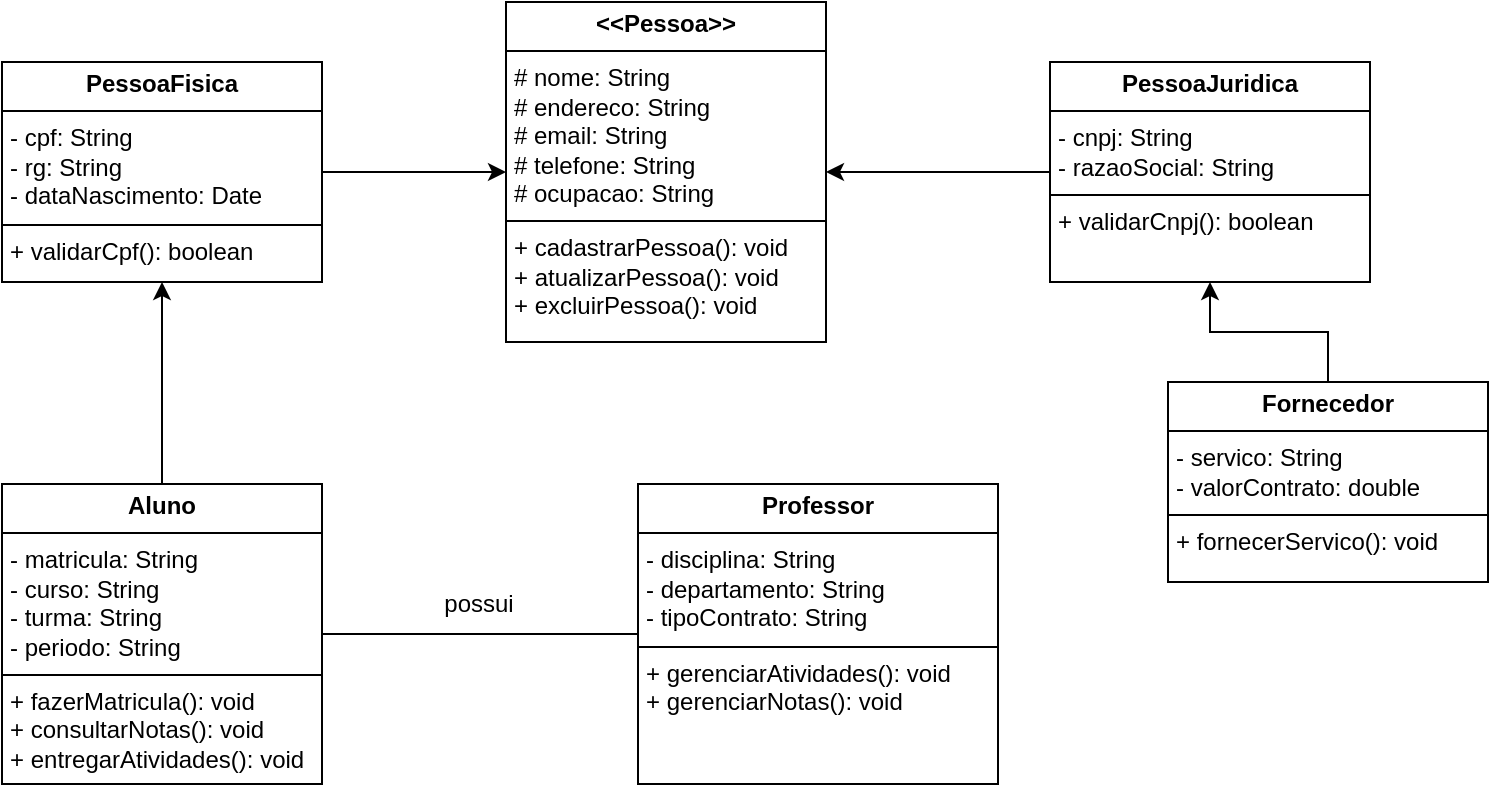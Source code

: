 <mxfile version="24.7.12">
  <diagram id="qTVl63n3sv3pVEufDqPf" name="Página-2">
    <mxGraphModel dx="1459" dy="605" grid="0" gridSize="10" guides="1" tooltips="1" connect="1" arrows="1" fold="1" page="0" pageScale="1" pageWidth="850" pageHeight="1100" math="0" shadow="0">
      <root>
        <mxCell id="0" />
        <mxCell id="1" parent="0" />
        <mxCell id="54YzFjgiFt7N01SMOoel-1" value="&lt;p style=&quot;margin:0px;margin-top:4px;text-align:center;&quot;&gt;&lt;b&gt;&amp;lt;&amp;lt;Pessoa&amp;gt;&amp;gt;&lt;/b&gt;&lt;/p&gt;&lt;hr size=&quot;1&quot; style=&quot;border-style:solid;&quot;&gt;&lt;p style=&quot;margin:0px;margin-left:4px;&quot;&gt;&lt;span style=&quot;background-color: initial;&quot;&gt;# nome: String&lt;/span&gt;&lt;br&gt;&lt;/p&gt;&lt;p style=&quot;margin:0px;margin-left:4px;&quot;&gt;# endereco: String&lt;/p&gt;&lt;p style=&quot;margin:0px;margin-left:4px;&quot;&gt;# email: String&lt;/p&gt;&lt;p style=&quot;margin:0px;margin-left:4px;&quot;&gt;# telefone: String&lt;/p&gt;&lt;p style=&quot;margin:0px;margin-left:4px;&quot;&gt;# ocupacao: String&lt;/p&gt;&lt;hr size=&quot;1&quot; style=&quot;border-style:solid;&quot;&gt;&lt;p style=&quot;margin:0px;margin-left:4px;&quot;&gt;+ cadastrarPessoa(): void&lt;/p&gt;&lt;p style=&quot;margin:0px;margin-left:4px;&quot;&gt;+ atualizarPessoa(): void&lt;/p&gt;&lt;p style=&quot;margin:0px;margin-left:4px;&quot;&gt;+ excluirPessoa(): void&lt;/p&gt;" style="verticalAlign=top;align=left;overflow=fill;html=1;whiteSpace=wrap;labelBackgroundColor=none;rounded=0;" parent="1" vertex="1">
          <mxGeometry x="200" y="30" width="160" height="170" as="geometry" />
        </mxCell>
        <mxCell id="nqDzokpC5pCwx3-CPMVV-11" style="edgeStyle=orthogonalEdgeStyle;rounded=0;orthogonalLoop=1;jettySize=auto;html=1;exitX=1;exitY=0.5;exitDx=0;exitDy=0;entryX=0;entryY=0.5;entryDx=0;entryDy=0;fontFamily=Helvetica;fontSize=12;fontColor=default;labelBackgroundColor=none;" edge="1" parent="1" source="54YzFjgiFt7N01SMOoel-3" target="54YzFjgiFt7N01SMOoel-1">
          <mxGeometry relative="1" as="geometry" />
        </mxCell>
        <mxCell id="54YzFjgiFt7N01SMOoel-3" value="&lt;p style=&quot;margin:0px;margin-top:4px;text-align:center;&quot;&gt;&lt;b&gt;PessoaFisica&lt;/b&gt;&lt;/p&gt;&lt;hr size=&quot;1&quot; style=&quot;border-style:solid;&quot;&gt;&lt;p style=&quot;margin:0px;margin-left:4px;&quot;&gt;- cpf: String&lt;/p&gt;&lt;p style=&quot;margin:0px;margin-left:4px;&quot;&gt;- rg: String&lt;/p&gt;&lt;p style=&quot;margin:0px;margin-left:4px;&quot;&gt;- dataNascimento: Date&lt;/p&gt;&lt;hr size=&quot;1&quot; style=&quot;border-style:solid;&quot;&gt;&lt;p style=&quot;margin:0px;margin-left:4px;&quot;&gt;+ validarCpf(): boolean&lt;/p&gt;" style="verticalAlign=top;align=left;overflow=fill;html=1;whiteSpace=wrap;labelBackgroundColor=none;rounded=0;" parent="1" vertex="1">
          <mxGeometry x="-52" y="60" width="160" height="110" as="geometry" />
        </mxCell>
        <mxCell id="nqDzokpC5pCwx3-CPMVV-10" style="edgeStyle=orthogonalEdgeStyle;rounded=0;orthogonalLoop=1;jettySize=auto;html=1;exitX=0;exitY=0.5;exitDx=0;exitDy=0;entryX=1;entryY=0.5;entryDx=0;entryDy=0;fontFamily=Helvetica;fontSize=12;fontColor=default;labelBackgroundColor=none;" edge="1" parent="1" source="54YzFjgiFt7N01SMOoel-5" target="54YzFjgiFt7N01SMOoel-1">
          <mxGeometry relative="1" as="geometry" />
        </mxCell>
        <mxCell id="54YzFjgiFt7N01SMOoel-5" value="&lt;p style=&quot;margin:0px;margin-top:4px;text-align:center;&quot;&gt;&lt;b&gt;PessoaJuridica&lt;/b&gt;&lt;/p&gt;&lt;hr size=&quot;1&quot; style=&quot;border-style:solid;&quot;&gt;&lt;p style=&quot;margin:0px;margin-left:4px;&quot;&gt;- cnpj: String&lt;/p&gt;&lt;p style=&quot;margin:0px;margin-left:4px;&quot;&gt;- razaoSocial: String&lt;/p&gt;&lt;hr size=&quot;1&quot; style=&quot;border-style:solid;&quot;&gt;&lt;p style=&quot;margin:0px;margin-left:4px;&quot;&gt;+ validarCnpj(): boolean&lt;/p&gt;" style="verticalAlign=top;align=left;overflow=fill;html=1;whiteSpace=wrap;labelBackgroundColor=none;rounded=0;" parent="1" vertex="1">
          <mxGeometry x="472" y="60" width="160" height="110" as="geometry" />
        </mxCell>
        <mxCell id="54YzFjgiFt7N01SMOoel-6" style="edgeStyle=orthogonalEdgeStyle;rounded=0;orthogonalLoop=1;jettySize=auto;html=1;exitX=0.5;exitY=0;exitDx=0;exitDy=0;entryX=0.5;entryY=1;entryDx=0;entryDy=0;labelBackgroundColor=none;fontColor=default;" parent="1" source="54YzFjgiFt7N01SMOoel-7" target="54YzFjgiFt7N01SMOoel-3" edge="1">
          <mxGeometry relative="1" as="geometry" />
        </mxCell>
        <mxCell id="54YzFjgiFt7N01SMOoel-7" value="&lt;p style=&quot;margin:0px;margin-top:4px;text-align:center;&quot;&gt;&lt;b&gt;Aluno&lt;/b&gt;&lt;/p&gt;&lt;hr size=&quot;1&quot; style=&quot;border-style:solid;&quot;&gt;&lt;p style=&quot;margin:0px;margin-left:4px;&quot;&gt;- matricula: String&lt;/p&gt;&lt;p style=&quot;margin:0px;margin-left:4px;&quot;&gt;- curso: String&lt;/p&gt;&lt;p style=&quot;margin:0px;margin-left:4px;&quot;&gt;- turma: String&lt;/p&gt;&lt;p style=&quot;margin:0px;margin-left:4px;&quot;&gt;- periodo: String&lt;/p&gt;&lt;hr size=&quot;1&quot; style=&quot;border-style:solid;&quot;&gt;&lt;p style=&quot;margin:0px;margin-left:4px;&quot;&gt;+ fazerMatricula(): void&lt;/p&gt;&lt;p style=&quot;margin:0px;margin-left:4px;&quot;&gt;+ consultarNotas(): void&lt;/p&gt;&lt;p style=&quot;margin:0px;margin-left:4px;&quot;&gt;+ entregarAtividades(): void&lt;/p&gt;" style="verticalAlign=top;align=left;overflow=fill;html=1;whiteSpace=wrap;labelBackgroundColor=none;rounded=0;fillColor=default;gradientColor=none;" parent="1" vertex="1">
          <mxGeometry x="-52" y="271" width="160" height="150" as="geometry" />
        </mxCell>
        <mxCell id="nqDzokpC5pCwx3-CPMVV-2" style="edgeStyle=orthogonalEdgeStyle;rounded=0;orthogonalLoop=1;jettySize=auto;html=1;exitX=0;exitY=0.5;exitDx=0;exitDy=0;endArrow=baseDash;endFill=0;" edge="1" parent="1" source="54YzFjgiFt7N01SMOoel-10" target="54YzFjgiFt7N01SMOoel-7">
          <mxGeometry relative="1" as="geometry" />
        </mxCell>
        <mxCell id="54YzFjgiFt7N01SMOoel-10" value="&lt;p style=&quot;margin:0px;margin-top:4px;text-align:center;&quot;&gt;&lt;b&gt;Professor&lt;/b&gt;&lt;/p&gt;&lt;hr size=&quot;1&quot; style=&quot;border-style:solid;&quot;&gt;&lt;p style=&quot;margin:0px;margin-left:4px;&quot;&gt;- disciplina: String&lt;/p&gt;&lt;p style=&quot;margin:0px;margin-left:4px;&quot;&gt;- departamento: String&lt;/p&gt;&lt;p style=&quot;margin:0px;margin-left:4px;&quot;&gt;- tipoContrato: String&lt;/p&gt;&lt;hr size=&quot;1&quot; style=&quot;border-style:solid;&quot;&gt;&lt;p style=&quot;margin:0px;margin-left:4px;&quot;&gt;+ gerenciarAtividades(): void&lt;/p&gt;&lt;p style=&quot;margin:0px;margin-left:4px;&quot;&gt;+ gerenciarNotas(): void&lt;/p&gt;" style="verticalAlign=top;align=left;overflow=fill;html=1;whiteSpace=wrap;labelBackgroundColor=none;rounded=0;" parent="1" vertex="1">
          <mxGeometry x="266" y="271" width="180" height="150" as="geometry" />
        </mxCell>
        <mxCell id="nqDzokpC5pCwx3-CPMVV-12" style="edgeStyle=orthogonalEdgeStyle;rounded=0;orthogonalLoop=1;jettySize=auto;html=1;exitX=0.5;exitY=0;exitDx=0;exitDy=0;entryX=0.5;entryY=1;entryDx=0;entryDy=0;fontFamily=Helvetica;fontSize=12;fontColor=default;labelBackgroundColor=none;" edge="1" parent="1" source="54YzFjgiFt7N01SMOoel-12" target="54YzFjgiFt7N01SMOoel-5">
          <mxGeometry relative="1" as="geometry" />
        </mxCell>
        <mxCell id="54YzFjgiFt7N01SMOoel-12" value="&lt;p style=&quot;margin:0px;margin-top:4px;text-align:center;&quot;&gt;&lt;b&gt;Fornecedor&lt;/b&gt;&lt;/p&gt;&lt;hr size=&quot;1&quot; style=&quot;border-style:solid;&quot;&gt;&lt;p style=&quot;margin:0px;margin-left:4px;&quot;&gt;- servico: String&lt;br&gt;&lt;/p&gt;&lt;p style=&quot;margin:0px;margin-left:4px;&quot;&gt;- valorContrato: double&lt;/p&gt;&lt;hr size=&quot;1&quot; style=&quot;border-style:solid;&quot;&gt;&lt;p style=&quot;margin:0px;margin-left:4px;&quot;&gt;+ fornecerServico(): void&lt;/p&gt;" style="verticalAlign=top;align=left;overflow=fill;html=1;whiteSpace=wrap;labelBackgroundColor=none;rounded=0;" parent="1" vertex="1">
          <mxGeometry x="531" y="220" width="160" height="100" as="geometry" />
        </mxCell>
        <mxCell id="nqDzokpC5pCwx3-CPMVV-4" value="" style="shape=table;startSize=0;container=1;collapsible=1;childLayout=tableLayout;fixedRows=1;rowLines=0;fontStyle=0;align=center;resizeLast=1;strokeColor=none;fillColor=none;collapsible=0;whiteSpace=wrap;html=1;rounded=0;verticalAlign=top;fontFamily=Helvetica;fontSize=12;fontColor=default;labelBackgroundColor=none;" vertex="1" parent="1">
          <mxGeometry x="100" y="317" width="137" height="30" as="geometry" />
        </mxCell>
        <mxCell id="nqDzokpC5pCwx3-CPMVV-5" value="" style="shape=tableRow;horizontal=0;startSize=0;swimlaneHead=0;swimlaneBody=0;fillColor=none;collapsible=0;dropTarget=0;points=[[0,0.5],[1,0.5]];portConstraint=eastwest;top=0;left=0;right=0;bottom=0;rounded=0;strokeColor=default;align=left;verticalAlign=top;fontFamily=Helvetica;fontSize=12;fontColor=default;labelBackgroundColor=none;" vertex="1" parent="nqDzokpC5pCwx3-CPMVV-4">
          <mxGeometry width="137" height="30" as="geometry" />
        </mxCell>
        <mxCell id="nqDzokpC5pCwx3-CPMVV-6" value="" style="shape=partialRectangle;connectable=0;fillColor=none;top=0;left=0;bottom=0;right=0;editable=1;overflow=hidden;rounded=0;strokeColor=default;align=left;verticalAlign=top;fontFamily=Helvetica;fontSize=12;fontColor=default;labelBackgroundColor=none;" vertex="1" parent="nqDzokpC5pCwx3-CPMVV-5">
          <mxGeometry width="30" height="30" as="geometry">
            <mxRectangle width="30" height="30" as="alternateBounds" />
          </mxGeometry>
        </mxCell>
        <mxCell id="nqDzokpC5pCwx3-CPMVV-7" value="possui" style="shape=partialRectangle;connectable=0;fillColor=none;top=0;left=0;bottom=0;right=0;align=center;spacingLeft=6;overflow=hidden;rounded=0;strokeColor=default;verticalAlign=top;fontFamily=Helvetica;fontSize=12;fontColor=default;labelBackgroundColor=none;" vertex="1" parent="nqDzokpC5pCwx3-CPMVV-5">
          <mxGeometry x="30" width="107" height="30" as="geometry">
            <mxRectangle width="107" height="30" as="alternateBounds" />
          </mxGeometry>
        </mxCell>
      </root>
    </mxGraphModel>
  </diagram>
</mxfile>
